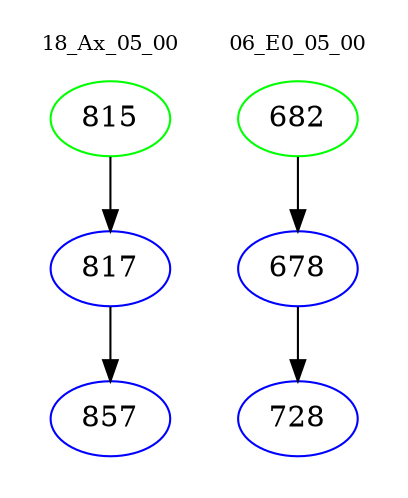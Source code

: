 digraph{
subgraph cluster_0 {
color = white
label = "18_Ax_05_00";
fontsize=10;
T0_815 [label="815", color="green"]
T0_815 -> T0_817 [color="black"]
T0_817 [label="817", color="blue"]
T0_817 -> T0_857 [color="black"]
T0_857 [label="857", color="blue"]
}
subgraph cluster_1 {
color = white
label = "06_E0_05_00";
fontsize=10;
T1_682 [label="682", color="green"]
T1_682 -> T1_678 [color="black"]
T1_678 [label="678", color="blue"]
T1_678 -> T1_728 [color="black"]
T1_728 [label="728", color="blue"]
}
}
